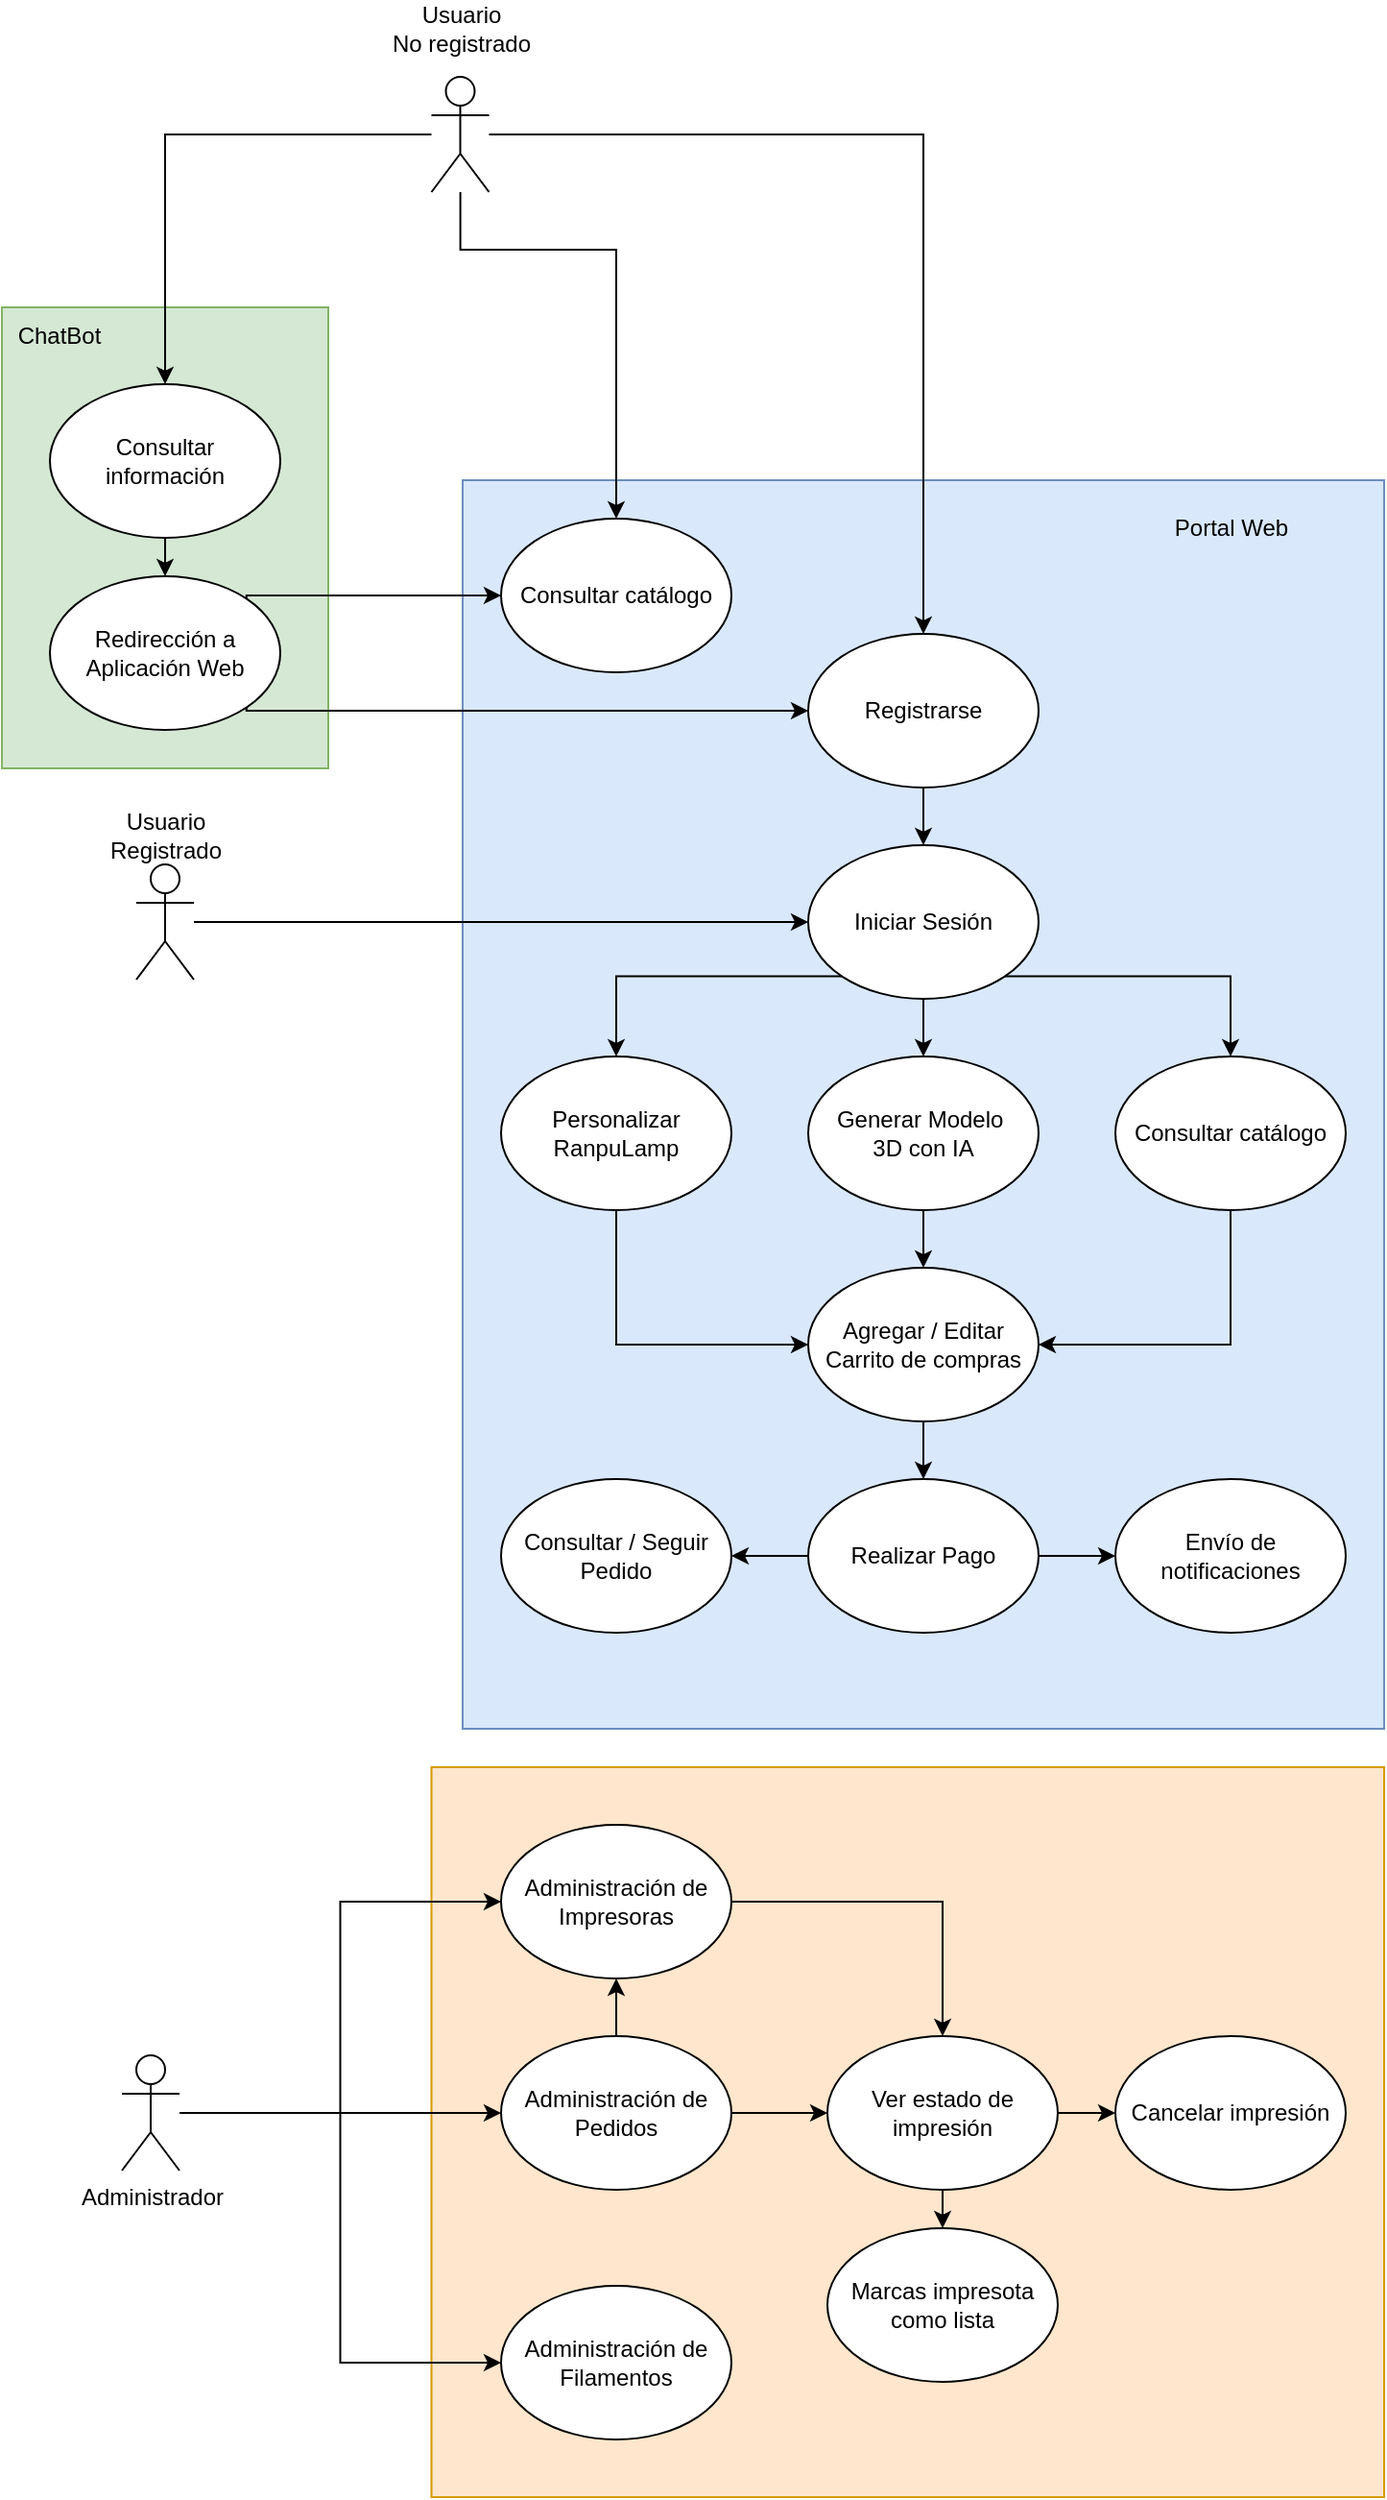 <mxfile version="26.0.7">
  <diagram name="Page-1" id="9iZ0ap3zl_7oZKvwGytr">
    <mxGraphModel dx="1440" dy="767" grid="1" gridSize="10" guides="1" tooltips="1" connect="1" arrows="1" fold="1" page="1" pageScale="1" pageWidth="850" pageHeight="1100" math="0" shadow="0">
      <root>
        <mxCell id="0" />
        <mxCell id="1" parent="0" />
        <mxCell id="XUeqsiyK5jiDArJPYxm4-46" value="" style="rounded=0;whiteSpace=wrap;html=1;fillColor=#ffe6cc;strokeColor=#d79b00;" parent="1" vertex="1">
          <mxGeometry x="343.75" y="1030" width="496.25" height="380" as="geometry" />
        </mxCell>
        <mxCell id="XUeqsiyK5jiDArJPYxm4-9" value="" style="rounded=0;whiteSpace=wrap;html=1;fillColor=#dae8fc;strokeColor=#6c8ebf;container=0;" parent="1" vertex="1">
          <mxGeometry x="360" y="360" width="480" height="650" as="geometry" />
        </mxCell>
        <mxCell id="XUeqsiyK5jiDArJPYxm4-81" style="edgeStyle=orthogonalEdgeStyle;rounded=0;orthogonalLoop=1;jettySize=auto;html=1;entryX=0.5;entryY=0;entryDx=0;entryDy=0;" parent="1" source="XUeqsiyK5jiDArJPYxm4-1" target="XUeqsiyK5jiDArJPYxm4-11" edge="1">
          <mxGeometry relative="1" as="geometry">
            <Array as="points">
              <mxPoint x="359" y="240" />
              <mxPoint x="440" y="240" />
            </Array>
          </mxGeometry>
        </mxCell>
        <mxCell id="XUeqsiyK5jiDArJPYxm4-1" value="" style="shape=umlActor;verticalLabelPosition=bottom;verticalAlign=top;html=1;outlineConnect=0;" parent="1" vertex="1">
          <mxGeometry x="343.75" y="150" width="30" height="60" as="geometry" />
        </mxCell>
        <mxCell id="MMI2-EeGk_4k-6qG-TCN-5" style="edgeStyle=orthogonalEdgeStyle;rounded=0;orthogonalLoop=1;jettySize=auto;html=1;entryX=0;entryY=0.5;entryDx=0;entryDy=0;" edge="1" parent="1" source="XUeqsiyK5jiDArJPYxm4-2" target="XUeqsiyK5jiDArJPYxm4-47">
          <mxGeometry relative="1" as="geometry" />
        </mxCell>
        <mxCell id="MMI2-EeGk_4k-6qG-TCN-6" style="edgeStyle=orthogonalEdgeStyle;rounded=0;orthogonalLoop=1;jettySize=auto;html=1;" edge="1" parent="1" source="XUeqsiyK5jiDArJPYxm4-2" target="XUeqsiyK5jiDArJPYxm4-49">
          <mxGeometry relative="1" as="geometry" />
        </mxCell>
        <mxCell id="MMI2-EeGk_4k-6qG-TCN-7" style="edgeStyle=orthogonalEdgeStyle;rounded=0;orthogonalLoop=1;jettySize=auto;html=1;entryX=0;entryY=0.5;entryDx=0;entryDy=0;" edge="1" parent="1" source="XUeqsiyK5jiDArJPYxm4-2" target="XUeqsiyK5jiDArJPYxm4-48">
          <mxGeometry relative="1" as="geometry" />
        </mxCell>
        <mxCell id="XUeqsiyK5jiDArJPYxm4-2" value="Administrador" style="shape=umlActor;verticalLabelPosition=bottom;verticalAlign=top;html=1;outlineConnect=0;" parent="1" vertex="1">
          <mxGeometry x="182.5" y="1180" width="30" height="60" as="geometry" />
        </mxCell>
        <mxCell id="XUeqsiyK5jiDArJPYxm4-45" value="Usuario&lt;div&gt;No registrado&lt;/div&gt;" style="text;html=1;align=center;verticalAlign=middle;whiteSpace=wrap;rounded=0;" parent="1" vertex="1">
          <mxGeometry x="317.5" y="110" width="82.5" height="30" as="geometry" />
        </mxCell>
        <mxCell id="XUeqsiyK5jiDArJPYxm4-55" style="edgeStyle=orthogonalEdgeStyle;rounded=0;orthogonalLoop=1;jettySize=auto;html=1;entryX=0.5;entryY=0;entryDx=0;entryDy=0;" parent="1" source="XUeqsiyK5jiDArJPYxm4-47" target="XUeqsiyK5jiDArJPYxm4-52" edge="1">
          <mxGeometry relative="1" as="geometry" />
        </mxCell>
        <mxCell id="XUeqsiyK5jiDArJPYxm4-47" value="Administración de Impresoras" style="ellipse;whiteSpace=wrap;html=1;" parent="1" vertex="1">
          <mxGeometry x="380" y="1060" width="120" height="80" as="geometry" />
        </mxCell>
        <mxCell id="XUeqsiyK5jiDArJPYxm4-48" value="Administración de Filamentos" style="ellipse;whiteSpace=wrap;html=1;" parent="1" vertex="1">
          <mxGeometry x="380" y="1300" width="120" height="80" as="geometry" />
        </mxCell>
        <mxCell id="XUeqsiyK5jiDArJPYxm4-54" style="edgeStyle=orthogonalEdgeStyle;rounded=0;orthogonalLoop=1;jettySize=auto;html=1;entryX=0;entryY=0.5;entryDx=0;entryDy=0;" parent="1" source="XUeqsiyK5jiDArJPYxm4-49" target="XUeqsiyK5jiDArJPYxm4-52" edge="1">
          <mxGeometry relative="1" as="geometry" />
        </mxCell>
        <mxCell id="MMI2-EeGk_4k-6qG-TCN-8" style="edgeStyle=orthogonalEdgeStyle;rounded=0;orthogonalLoop=1;jettySize=auto;html=1;entryX=0.5;entryY=1;entryDx=0;entryDy=0;" edge="1" parent="1" source="XUeqsiyK5jiDArJPYxm4-49" target="XUeqsiyK5jiDArJPYxm4-47">
          <mxGeometry relative="1" as="geometry" />
        </mxCell>
        <mxCell id="XUeqsiyK5jiDArJPYxm4-49" value="Administración de Pedidos" style="ellipse;whiteSpace=wrap;html=1;" parent="1" vertex="1">
          <mxGeometry x="380" y="1170" width="120" height="80" as="geometry" />
        </mxCell>
        <mxCell id="MMI2-EeGk_4k-6qG-TCN-3" style="edgeStyle=orthogonalEdgeStyle;rounded=0;orthogonalLoop=1;jettySize=auto;html=1;" edge="1" parent="1" source="XUeqsiyK5jiDArJPYxm4-52" target="MMI2-EeGk_4k-6qG-TCN-2">
          <mxGeometry relative="1" as="geometry" />
        </mxCell>
        <mxCell id="MMI2-EeGk_4k-6qG-TCN-4" style="edgeStyle=orthogonalEdgeStyle;rounded=0;orthogonalLoop=1;jettySize=auto;html=1;exitX=0.5;exitY=1;exitDx=0;exitDy=0;entryX=0.5;entryY=0;entryDx=0;entryDy=0;" edge="1" parent="1" source="XUeqsiyK5jiDArJPYxm4-52" target="MMI2-EeGk_4k-6qG-TCN-1">
          <mxGeometry relative="1" as="geometry" />
        </mxCell>
        <mxCell id="XUeqsiyK5jiDArJPYxm4-52" value="Ver estado de impresión" style="ellipse;whiteSpace=wrap;html=1;" parent="1" vertex="1">
          <mxGeometry x="550" y="1170" width="120" height="80" as="geometry" />
        </mxCell>
        <mxCell id="XUeqsiyK5jiDArJPYxm4-79" style="edgeStyle=orthogonalEdgeStyle;rounded=0;orthogonalLoop=1;jettySize=auto;html=1;entryX=0;entryY=0.5;entryDx=0;entryDy=0;" parent="1" source="XUeqsiyK5jiDArJPYxm4-61" target="XUeqsiyK5jiDArJPYxm4-67" edge="1">
          <mxGeometry relative="1" as="geometry" />
        </mxCell>
        <mxCell id="XUeqsiyK5jiDArJPYxm4-61" value="" style="shape=umlActor;verticalLabelPosition=bottom;verticalAlign=top;html=1;outlineConnect=0;" parent="1" vertex="1">
          <mxGeometry x="190" y="560" width="30" height="60" as="geometry" />
        </mxCell>
        <mxCell id="XUeqsiyK5jiDArJPYxm4-62" value="Usuario&lt;div&gt;Registrado&lt;/div&gt;" style="text;html=1;align=center;verticalAlign=middle;whiteSpace=wrap;rounded=0;" parent="1" vertex="1">
          <mxGeometry x="167.5" y="530" width="75" height="30" as="geometry" />
        </mxCell>
        <mxCell id="XUeqsiyK5jiDArJPYxm4-63" value="" style="group" parent="1" vertex="1" connectable="0">
          <mxGeometry x="120" y="270" width="170" height="240" as="geometry" />
        </mxCell>
        <mxCell id="XUeqsiyK5jiDArJPYxm4-4" value="" style="rounded=0;whiteSpace=wrap;html=1;fillColor=#d5e8d4;strokeColor=#82b366;movable=1;resizable=1;rotatable=1;deletable=1;editable=1;locked=0;connectable=1;" parent="XUeqsiyK5jiDArJPYxm4-63" vertex="1">
          <mxGeometry width="170" height="240" as="geometry" />
        </mxCell>
        <mxCell id="XUeqsiyK5jiDArJPYxm4-5" value="ChatBot" style="text;html=1;align=center;verticalAlign=middle;whiteSpace=wrap;rounded=0;movable=1;resizable=1;rotatable=1;deletable=1;editable=1;locked=0;connectable=1;" parent="XUeqsiyK5jiDArJPYxm4-63" vertex="1">
          <mxGeometry width="60" height="30" as="geometry" />
        </mxCell>
        <mxCell id="XUeqsiyK5jiDArJPYxm4-37" style="edgeStyle=orthogonalEdgeStyle;rounded=0;orthogonalLoop=1;jettySize=auto;html=1;exitX=0.5;exitY=1;exitDx=0;exitDy=0;entryX=0.5;entryY=0;entryDx=0;entryDy=0;" parent="XUeqsiyK5jiDArJPYxm4-63" source="XUeqsiyK5jiDArJPYxm4-6" target="XUeqsiyK5jiDArJPYxm4-7" edge="1">
          <mxGeometry relative="1" as="geometry" />
        </mxCell>
        <mxCell id="XUeqsiyK5jiDArJPYxm4-6" value="Consultar&lt;div&gt;&lt;span style=&quot;background-color: transparent; color: light-dark(rgb(0, 0, 0), rgb(255, 255, 255));&quot;&gt;información&lt;/span&gt;&lt;/div&gt;" style="ellipse;whiteSpace=wrap;html=1;movable=1;resizable=1;rotatable=1;deletable=1;editable=1;locked=0;connectable=1;" parent="XUeqsiyK5jiDArJPYxm4-63" vertex="1">
          <mxGeometry x="25" y="40" width="120" height="80" as="geometry" />
        </mxCell>
        <mxCell id="XUeqsiyK5jiDArJPYxm4-7" value="Redirección a Aplicación Web" style="ellipse;whiteSpace=wrap;html=1;movable=1;resizable=1;rotatable=1;deletable=1;editable=1;locked=0;connectable=1;" parent="XUeqsiyK5jiDArJPYxm4-63" vertex="1">
          <mxGeometry x="25" y="140" width="120" height="80" as="geometry" />
        </mxCell>
        <mxCell id="XUeqsiyK5jiDArJPYxm4-50" style="edgeStyle=orthogonalEdgeStyle;rounded=0;orthogonalLoop=1;jettySize=auto;html=1;entryX=0.5;entryY=0;entryDx=0;entryDy=0;" parent="1" source="XUeqsiyK5jiDArJPYxm4-1" target="XUeqsiyK5jiDArJPYxm4-6" edge="1">
          <mxGeometry relative="1" as="geometry" />
        </mxCell>
        <mxCell id="XUeqsiyK5jiDArJPYxm4-65" style="edgeStyle=orthogonalEdgeStyle;rounded=0;orthogonalLoop=1;jettySize=auto;html=1;entryX=0.5;entryY=0;entryDx=0;entryDy=0;" parent="1" source="XUeqsiyK5jiDArJPYxm4-1" target="XUeqsiyK5jiDArJPYxm4-10" edge="1">
          <mxGeometry relative="1" as="geometry" />
        </mxCell>
        <mxCell id="XUeqsiyK5jiDArJPYxm4-78" style="edgeStyle=orthogonalEdgeStyle;rounded=0;orthogonalLoop=1;jettySize=auto;html=1;exitX=0.5;exitY=1;exitDx=0;exitDy=0;entryX=0.5;entryY=0;entryDx=0;entryDy=0;" parent="1" source="XUeqsiyK5jiDArJPYxm4-10" target="XUeqsiyK5jiDArJPYxm4-67" edge="1">
          <mxGeometry relative="1" as="geometry" />
        </mxCell>
        <mxCell id="XUeqsiyK5jiDArJPYxm4-10" value="Registrarse" style="ellipse;whiteSpace=wrap;html=1;container=0;" parent="1" vertex="1">
          <mxGeometry x="540" y="440" width="120" height="80" as="geometry" />
        </mxCell>
        <mxCell id="XUeqsiyK5jiDArJPYxm4-11" value="Consultar catálogo" style="ellipse;whiteSpace=wrap;html=1;container=0;" parent="1" vertex="1">
          <mxGeometry x="380" y="380" width="120" height="80" as="geometry" />
        </mxCell>
        <mxCell id="XUeqsiyK5jiDArJPYxm4-77" style="edgeStyle=orthogonalEdgeStyle;rounded=0;orthogonalLoop=1;jettySize=auto;html=1;entryX=0;entryY=0.5;entryDx=0;entryDy=0;exitX=0.5;exitY=1;exitDx=0;exitDy=0;" parent="1" source="XUeqsiyK5jiDArJPYxm4-12" target="XUeqsiyK5jiDArJPYxm4-16" edge="1">
          <mxGeometry relative="1" as="geometry" />
        </mxCell>
        <mxCell id="XUeqsiyK5jiDArJPYxm4-12" value="Personalizar RanpuLamp" style="ellipse;whiteSpace=wrap;html=1;container=0;" parent="1" vertex="1">
          <mxGeometry x="380" y="660" width="120" height="80" as="geometry" />
        </mxCell>
        <mxCell id="XUeqsiyK5jiDArJPYxm4-75" style="edgeStyle=orthogonalEdgeStyle;rounded=0;orthogonalLoop=1;jettySize=auto;html=1;entryX=0.5;entryY=0;entryDx=0;entryDy=0;" parent="1" source="XUeqsiyK5jiDArJPYxm4-14" target="XUeqsiyK5jiDArJPYxm4-16" edge="1">
          <mxGeometry relative="1" as="geometry" />
        </mxCell>
        <mxCell id="XUeqsiyK5jiDArJPYxm4-14" value="Generar Modelo&amp;nbsp;&lt;div&gt;3D con IA&lt;/div&gt;" style="ellipse;whiteSpace=wrap;html=1;container=0;" parent="1" vertex="1">
          <mxGeometry x="540" y="660" width="120" height="80" as="geometry" />
        </mxCell>
        <mxCell id="XUeqsiyK5jiDArJPYxm4-22" style="edgeStyle=orthogonalEdgeStyle;rounded=0;orthogonalLoop=1;jettySize=auto;html=1;entryX=0.5;entryY=0;entryDx=0;entryDy=0;" parent="1" source="XUeqsiyK5jiDArJPYxm4-16" target="XUeqsiyK5jiDArJPYxm4-21" edge="1">
          <mxGeometry relative="1" as="geometry" />
        </mxCell>
        <mxCell id="XUeqsiyK5jiDArJPYxm4-16" value="Agregar / Editar&lt;div&gt;Carrito de compras&lt;/div&gt;" style="ellipse;whiteSpace=wrap;html=1;container=0;" parent="1" vertex="1">
          <mxGeometry x="540" y="770" width="120" height="80" as="geometry" />
        </mxCell>
        <mxCell id="XUeqsiyK5jiDArJPYxm4-24" style="edgeStyle=orthogonalEdgeStyle;rounded=0;orthogonalLoop=1;jettySize=auto;html=1;exitX=0;exitY=0.5;exitDx=0;exitDy=0;entryX=1;entryY=0.5;entryDx=0;entryDy=0;" parent="1" source="XUeqsiyK5jiDArJPYxm4-21" target="XUeqsiyK5jiDArJPYxm4-23" edge="1">
          <mxGeometry relative="1" as="geometry" />
        </mxCell>
        <mxCell id="XUeqsiyK5jiDArJPYxm4-26" style="edgeStyle=orthogonalEdgeStyle;rounded=0;orthogonalLoop=1;jettySize=auto;html=1;exitX=1;exitY=0.5;exitDx=0;exitDy=0;entryX=0;entryY=0.5;entryDx=0;entryDy=0;" parent="1" source="XUeqsiyK5jiDArJPYxm4-21" target="XUeqsiyK5jiDArJPYxm4-25" edge="1">
          <mxGeometry relative="1" as="geometry" />
        </mxCell>
        <mxCell id="XUeqsiyK5jiDArJPYxm4-21" value="Re&lt;span style=&quot;background-color: transparent; color: light-dark(rgb(0, 0, 0), rgb(255, 255, 255));&quot;&gt;alizar Pago&lt;/span&gt;" style="ellipse;whiteSpace=wrap;html=1;container=0;" parent="1" vertex="1">
          <mxGeometry x="540" y="880" width="120" height="80" as="geometry" />
        </mxCell>
        <mxCell id="XUeqsiyK5jiDArJPYxm4-23" value="Consultar / Seguir&lt;div&gt;Pedido&lt;/div&gt;" style="ellipse;whiteSpace=wrap;html=1;container=0;" parent="1" vertex="1">
          <mxGeometry x="380" y="880" width="120" height="80" as="geometry" />
        </mxCell>
        <mxCell id="XUeqsiyK5jiDArJPYxm4-25" value="Envío de notificaciones" style="ellipse;whiteSpace=wrap;html=1;container=0;" parent="1" vertex="1">
          <mxGeometry x="700" y="880" width="120" height="80" as="geometry" />
        </mxCell>
        <mxCell id="XUeqsiyK5jiDArJPYxm4-27" value="Portal Web" style="text;html=1;align=center;verticalAlign=middle;whiteSpace=wrap;rounded=0;container=0;" parent="1" vertex="1">
          <mxGeometry x="722.5" y="370" width="75" height="30" as="geometry" />
        </mxCell>
        <mxCell id="XUeqsiyK5jiDArJPYxm4-72" style="edgeStyle=orthogonalEdgeStyle;rounded=0;orthogonalLoop=1;jettySize=auto;html=1;exitX=0;exitY=1;exitDx=0;exitDy=0;entryX=0.5;entryY=0;entryDx=0;entryDy=0;" parent="1" source="XUeqsiyK5jiDArJPYxm4-67" target="XUeqsiyK5jiDArJPYxm4-12" edge="1">
          <mxGeometry relative="1" as="geometry" />
        </mxCell>
        <mxCell id="XUeqsiyK5jiDArJPYxm4-73" style="edgeStyle=orthogonalEdgeStyle;rounded=0;orthogonalLoop=1;jettySize=auto;html=1;exitX=1;exitY=1;exitDx=0;exitDy=0;entryX=0.5;entryY=0;entryDx=0;entryDy=0;" parent="1" source="XUeqsiyK5jiDArJPYxm4-67" target="XUeqsiyK5jiDArJPYxm4-71" edge="1">
          <mxGeometry relative="1" as="geometry" />
        </mxCell>
        <mxCell id="XUeqsiyK5jiDArJPYxm4-74" style="edgeStyle=orthogonalEdgeStyle;rounded=0;orthogonalLoop=1;jettySize=auto;html=1;entryX=0.5;entryY=0;entryDx=0;entryDy=0;" parent="1" source="XUeqsiyK5jiDArJPYxm4-67" target="XUeqsiyK5jiDArJPYxm4-14" edge="1">
          <mxGeometry relative="1" as="geometry" />
        </mxCell>
        <mxCell id="XUeqsiyK5jiDArJPYxm4-67" value="Iniciar Sesión" style="ellipse;whiteSpace=wrap;html=1;container=0;" parent="1" vertex="1">
          <mxGeometry x="540" y="550" width="120" height="80" as="geometry" />
        </mxCell>
        <mxCell id="XUeqsiyK5jiDArJPYxm4-76" style="edgeStyle=orthogonalEdgeStyle;rounded=0;orthogonalLoop=1;jettySize=auto;html=1;exitX=0.5;exitY=1;exitDx=0;exitDy=0;entryX=1;entryY=0.5;entryDx=0;entryDy=0;" parent="1" source="XUeqsiyK5jiDArJPYxm4-71" target="XUeqsiyK5jiDArJPYxm4-16" edge="1">
          <mxGeometry relative="1" as="geometry" />
        </mxCell>
        <mxCell id="XUeqsiyK5jiDArJPYxm4-71" value="Consultar catálogo" style="ellipse;whiteSpace=wrap;html=1;container=0;" parent="1" vertex="1">
          <mxGeometry x="700" y="660" width="120" height="80" as="geometry" />
        </mxCell>
        <mxCell id="XUeqsiyK5jiDArJPYxm4-80" style="edgeStyle=orthogonalEdgeStyle;rounded=0;orthogonalLoop=1;jettySize=auto;html=1;exitX=1;exitY=1;exitDx=0;exitDy=0;entryX=0;entryY=0.5;entryDx=0;entryDy=0;" parent="1" source="XUeqsiyK5jiDArJPYxm4-7" target="XUeqsiyK5jiDArJPYxm4-10" edge="1">
          <mxGeometry relative="1" as="geometry">
            <Array as="points">
              <mxPoint x="247" y="480" />
            </Array>
          </mxGeometry>
        </mxCell>
        <mxCell id="XUeqsiyK5jiDArJPYxm4-82" style="edgeStyle=orthogonalEdgeStyle;rounded=0;orthogonalLoop=1;jettySize=auto;html=1;exitX=1;exitY=0;exitDx=0;exitDy=0;entryX=0;entryY=0.5;entryDx=0;entryDy=0;" parent="1" source="XUeqsiyK5jiDArJPYxm4-7" target="XUeqsiyK5jiDArJPYxm4-11" edge="1">
          <mxGeometry relative="1" as="geometry">
            <Array as="points">
              <mxPoint x="247" y="420" />
            </Array>
          </mxGeometry>
        </mxCell>
        <mxCell id="MMI2-EeGk_4k-6qG-TCN-1" value="Marcas impresota como lista" style="ellipse;whiteSpace=wrap;html=1;" vertex="1" parent="1">
          <mxGeometry x="550" y="1270" width="120" height="80" as="geometry" />
        </mxCell>
        <mxCell id="MMI2-EeGk_4k-6qG-TCN-2" value="Cancelar impresión" style="ellipse;whiteSpace=wrap;html=1;" vertex="1" parent="1">
          <mxGeometry x="700" y="1170" width="120" height="80" as="geometry" />
        </mxCell>
      </root>
    </mxGraphModel>
  </diagram>
</mxfile>
